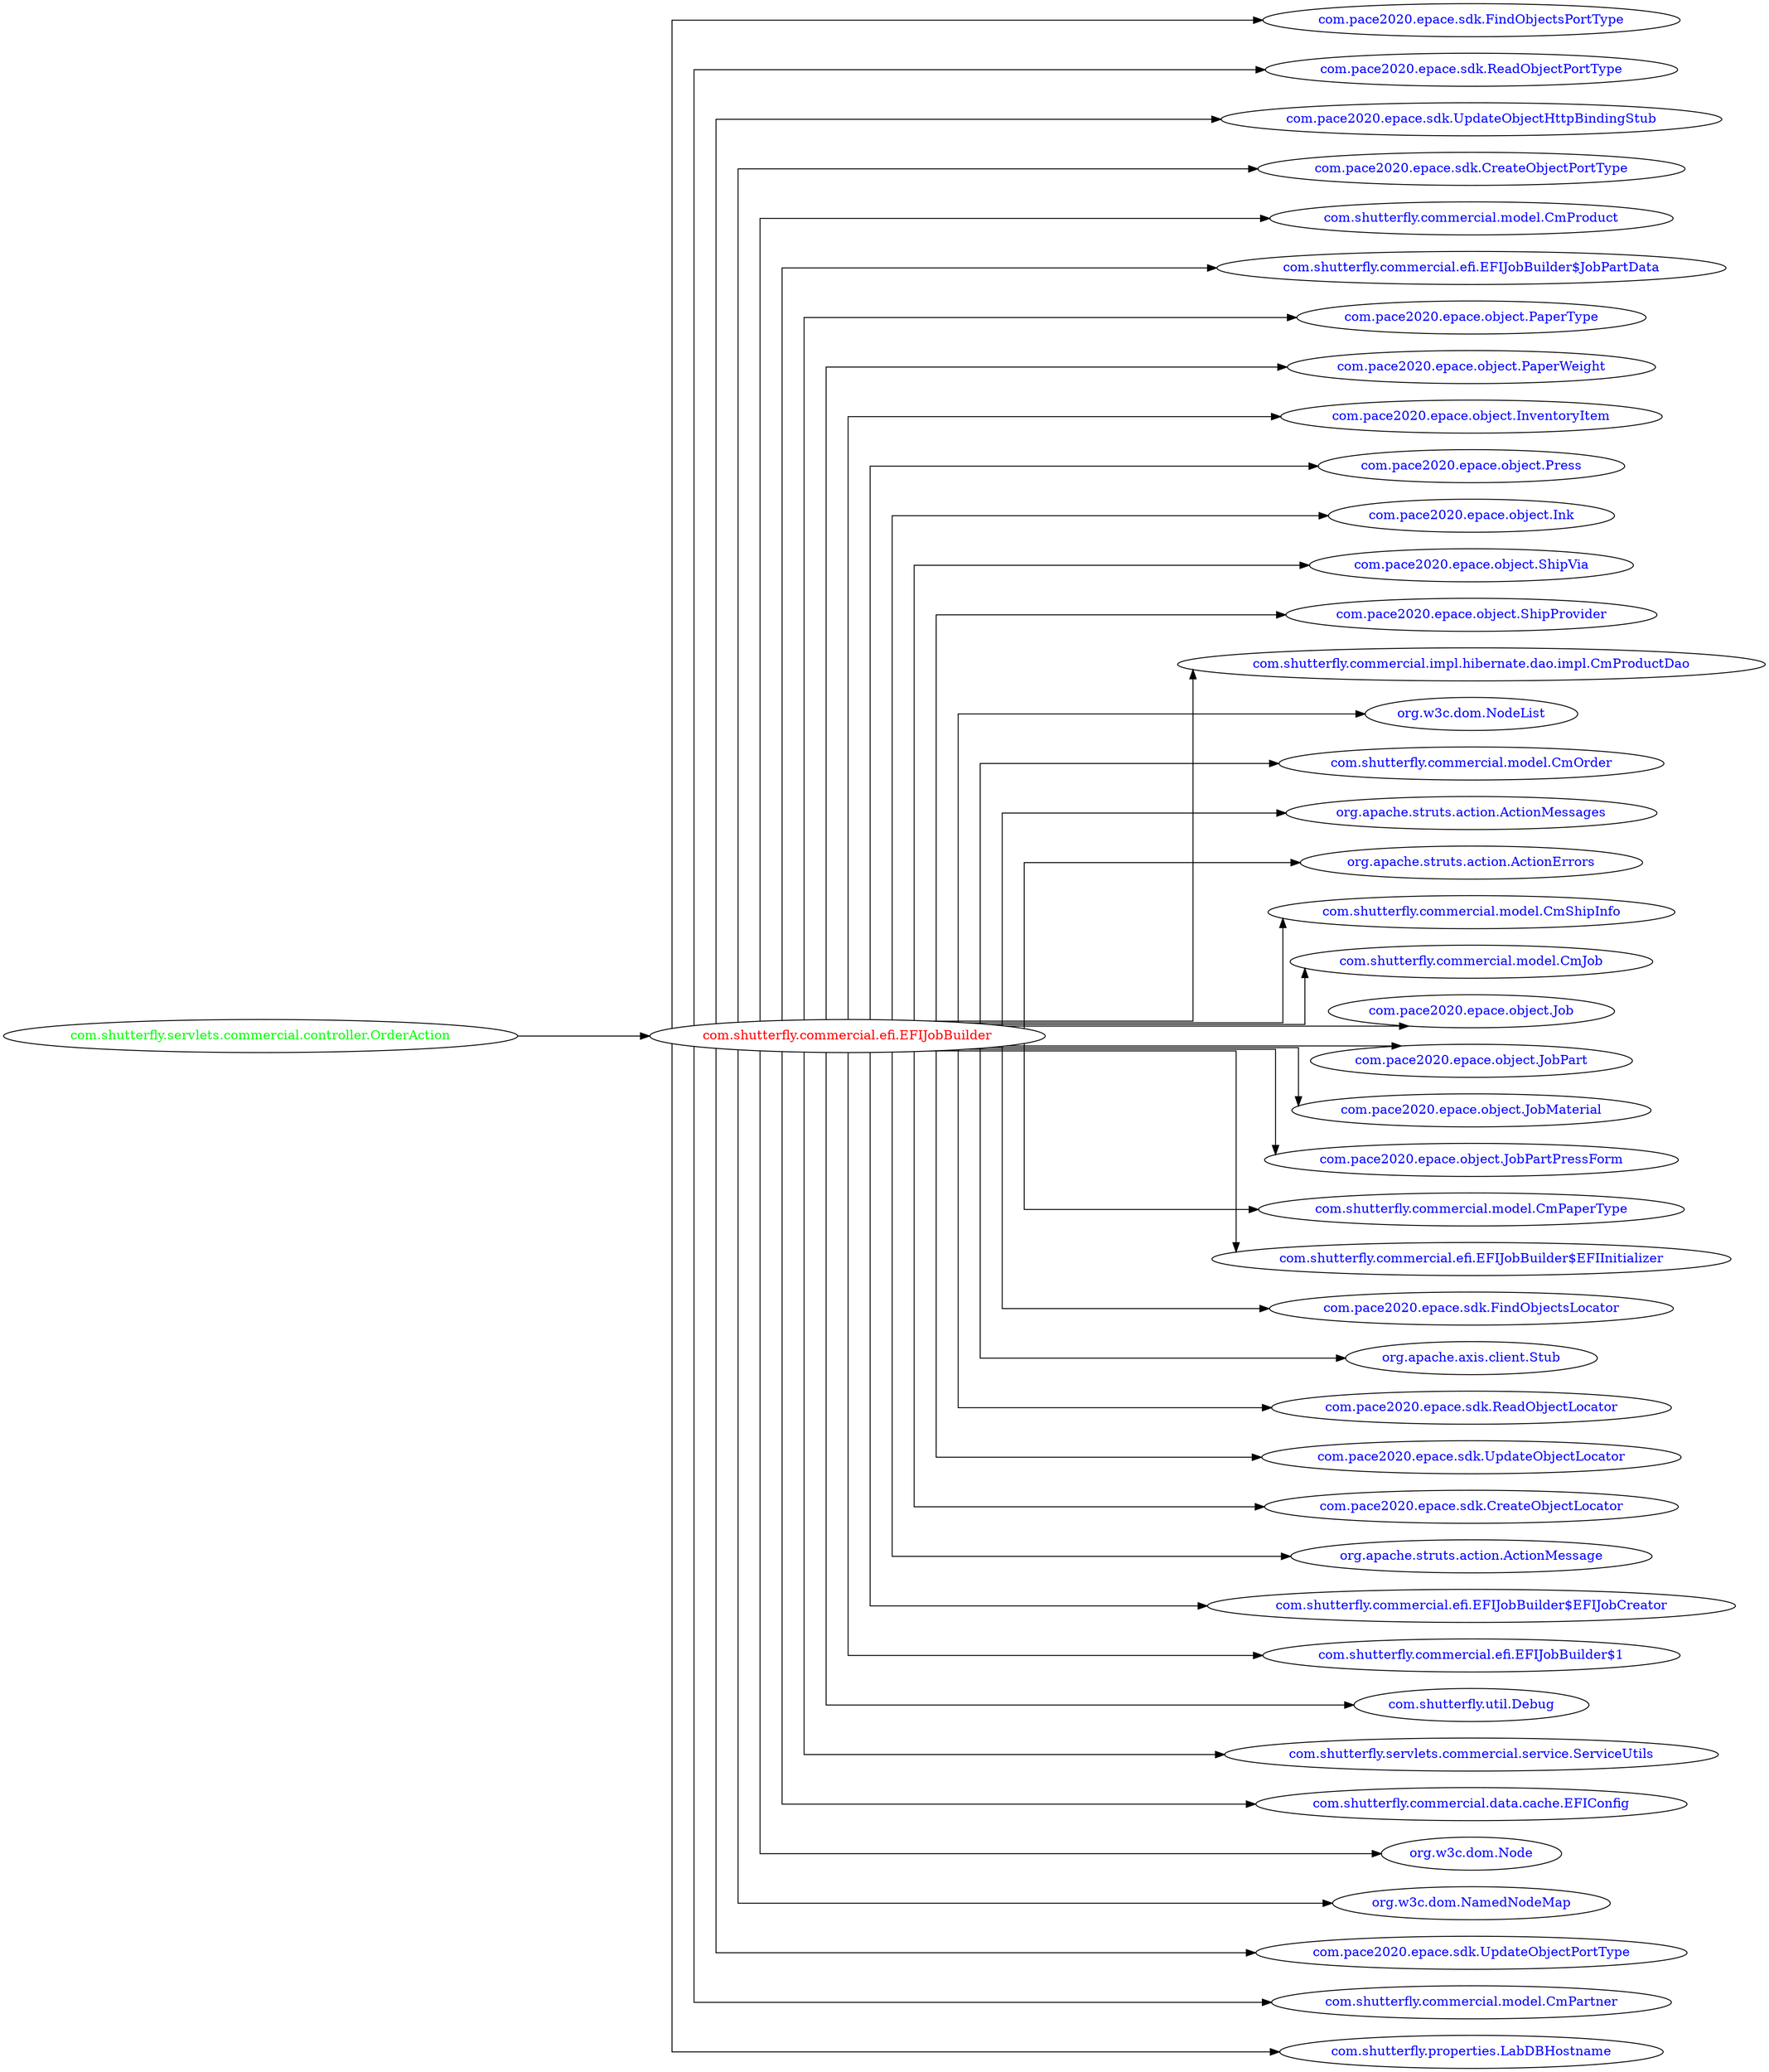 digraph dependencyGraph {
 concentrate=true;
 ranksep="2.0";
 rankdir="LR"; 
 splines="ortho";
"com.shutterfly.commercial.efi.EFIJobBuilder" [fontcolor="red"];
"com.pace2020.epace.sdk.FindObjectsPortType" [ fontcolor="blue" ];
"com.shutterfly.commercial.efi.EFIJobBuilder"->"com.pace2020.epace.sdk.FindObjectsPortType";
"com.pace2020.epace.sdk.ReadObjectPortType" [ fontcolor="blue" ];
"com.shutterfly.commercial.efi.EFIJobBuilder"->"com.pace2020.epace.sdk.ReadObjectPortType";
"com.pace2020.epace.sdk.UpdateObjectHttpBindingStub" [ fontcolor="blue" ];
"com.shutterfly.commercial.efi.EFIJobBuilder"->"com.pace2020.epace.sdk.UpdateObjectHttpBindingStub";
"com.pace2020.epace.sdk.CreateObjectPortType" [ fontcolor="blue" ];
"com.shutterfly.commercial.efi.EFIJobBuilder"->"com.pace2020.epace.sdk.CreateObjectPortType";
"com.shutterfly.commercial.model.CmProduct" [ fontcolor="blue" ];
"com.shutterfly.commercial.efi.EFIJobBuilder"->"com.shutterfly.commercial.model.CmProduct";
"com.shutterfly.commercial.efi.EFIJobBuilder$JobPartData" [ fontcolor="blue" ];
"com.shutterfly.commercial.efi.EFIJobBuilder"->"com.shutterfly.commercial.efi.EFIJobBuilder$JobPartData";
"com.pace2020.epace.object.PaperType" [ fontcolor="blue" ];
"com.shutterfly.commercial.efi.EFIJobBuilder"->"com.pace2020.epace.object.PaperType";
"com.pace2020.epace.object.PaperWeight" [ fontcolor="blue" ];
"com.shutterfly.commercial.efi.EFIJobBuilder"->"com.pace2020.epace.object.PaperWeight";
"com.pace2020.epace.object.InventoryItem" [ fontcolor="blue" ];
"com.shutterfly.commercial.efi.EFIJobBuilder"->"com.pace2020.epace.object.InventoryItem";
"com.pace2020.epace.object.Press" [ fontcolor="blue" ];
"com.shutterfly.commercial.efi.EFIJobBuilder"->"com.pace2020.epace.object.Press";
"com.pace2020.epace.object.Ink" [ fontcolor="blue" ];
"com.shutterfly.commercial.efi.EFIJobBuilder"->"com.pace2020.epace.object.Ink";
"com.pace2020.epace.object.ShipVia" [ fontcolor="blue" ];
"com.shutterfly.commercial.efi.EFIJobBuilder"->"com.pace2020.epace.object.ShipVia";
"com.pace2020.epace.object.ShipProvider" [ fontcolor="blue" ];
"com.shutterfly.commercial.efi.EFIJobBuilder"->"com.pace2020.epace.object.ShipProvider";
"com.shutterfly.commercial.impl.hibernate.dao.impl.CmProductDao" [ fontcolor="blue" ];
"com.shutterfly.commercial.efi.EFIJobBuilder"->"com.shutterfly.commercial.impl.hibernate.dao.impl.CmProductDao";
"org.w3c.dom.NodeList" [ fontcolor="blue" ];
"com.shutterfly.commercial.efi.EFIJobBuilder"->"org.w3c.dom.NodeList";
"com.shutterfly.commercial.model.CmOrder" [ fontcolor="blue" ];
"com.shutterfly.commercial.efi.EFIJobBuilder"->"com.shutterfly.commercial.model.CmOrder";
"org.apache.struts.action.ActionMessages" [ fontcolor="blue" ];
"com.shutterfly.commercial.efi.EFIJobBuilder"->"org.apache.struts.action.ActionMessages";
"org.apache.struts.action.ActionErrors" [ fontcolor="blue" ];
"com.shutterfly.commercial.efi.EFIJobBuilder"->"org.apache.struts.action.ActionErrors";
"com.shutterfly.commercial.model.CmShipInfo" [ fontcolor="blue" ];
"com.shutterfly.commercial.efi.EFIJobBuilder"->"com.shutterfly.commercial.model.CmShipInfo";
"com.shutterfly.commercial.model.CmJob" [ fontcolor="blue" ];
"com.shutterfly.commercial.efi.EFIJobBuilder"->"com.shutterfly.commercial.model.CmJob";
"com.pace2020.epace.object.Job" [ fontcolor="blue" ];
"com.shutterfly.commercial.efi.EFIJobBuilder"->"com.pace2020.epace.object.Job";
"com.pace2020.epace.object.JobPart" [ fontcolor="blue" ];
"com.shutterfly.commercial.efi.EFIJobBuilder"->"com.pace2020.epace.object.JobPart";
"com.pace2020.epace.object.JobMaterial" [ fontcolor="blue" ];
"com.shutterfly.commercial.efi.EFIJobBuilder"->"com.pace2020.epace.object.JobMaterial";
"com.pace2020.epace.object.JobPartPressForm" [ fontcolor="blue" ];
"com.shutterfly.commercial.efi.EFIJobBuilder"->"com.pace2020.epace.object.JobPartPressForm";
"com.shutterfly.commercial.model.CmPaperType" [ fontcolor="blue" ];
"com.shutterfly.commercial.efi.EFIJobBuilder"->"com.shutterfly.commercial.model.CmPaperType";
"com.shutterfly.commercial.efi.EFIJobBuilder$EFIInitializer" [ fontcolor="blue" ];
"com.shutterfly.commercial.efi.EFIJobBuilder"->"com.shutterfly.commercial.efi.EFIJobBuilder$EFIInitializer";
"com.pace2020.epace.sdk.FindObjectsLocator" [ fontcolor="blue" ];
"com.shutterfly.commercial.efi.EFIJobBuilder"->"com.pace2020.epace.sdk.FindObjectsLocator";
"org.apache.axis.client.Stub" [ fontcolor="blue" ];
"com.shutterfly.commercial.efi.EFIJobBuilder"->"org.apache.axis.client.Stub";
"com.pace2020.epace.sdk.ReadObjectLocator" [ fontcolor="blue" ];
"com.shutterfly.commercial.efi.EFIJobBuilder"->"com.pace2020.epace.sdk.ReadObjectLocator";
"com.pace2020.epace.sdk.UpdateObjectLocator" [ fontcolor="blue" ];
"com.shutterfly.commercial.efi.EFIJobBuilder"->"com.pace2020.epace.sdk.UpdateObjectLocator";
"com.pace2020.epace.sdk.CreateObjectLocator" [ fontcolor="blue" ];
"com.shutterfly.commercial.efi.EFIJobBuilder"->"com.pace2020.epace.sdk.CreateObjectLocator";
"org.apache.struts.action.ActionMessage" [ fontcolor="blue" ];
"com.shutterfly.commercial.efi.EFIJobBuilder"->"org.apache.struts.action.ActionMessage";
"com.shutterfly.commercial.efi.EFIJobBuilder$EFIJobCreator" [ fontcolor="blue" ];
"com.shutterfly.commercial.efi.EFIJobBuilder"->"com.shutterfly.commercial.efi.EFIJobBuilder$EFIJobCreator";
"com.shutterfly.commercial.efi.EFIJobBuilder$1" [ fontcolor="blue" ];
"com.shutterfly.commercial.efi.EFIJobBuilder"->"com.shutterfly.commercial.efi.EFIJobBuilder$1";
"com.shutterfly.util.Debug" [ fontcolor="blue" ];
"com.shutterfly.commercial.efi.EFIJobBuilder"->"com.shutterfly.util.Debug";
"com.shutterfly.servlets.commercial.service.ServiceUtils" [ fontcolor="blue" ];
"com.shutterfly.commercial.efi.EFIJobBuilder"->"com.shutterfly.servlets.commercial.service.ServiceUtils";
"com.shutterfly.commercial.data.cache.EFIConfig" [ fontcolor="blue" ];
"com.shutterfly.commercial.efi.EFIJobBuilder"->"com.shutterfly.commercial.data.cache.EFIConfig";
"org.w3c.dom.Node" [ fontcolor="blue" ];
"com.shutterfly.commercial.efi.EFIJobBuilder"->"org.w3c.dom.Node";
"org.w3c.dom.NamedNodeMap" [ fontcolor="blue" ];
"com.shutterfly.commercial.efi.EFIJobBuilder"->"org.w3c.dom.NamedNodeMap";
"com.pace2020.epace.sdk.UpdateObjectPortType" [ fontcolor="blue" ];
"com.shutterfly.commercial.efi.EFIJobBuilder"->"com.pace2020.epace.sdk.UpdateObjectPortType";
"com.shutterfly.commercial.model.CmPartner" [ fontcolor="blue" ];
"com.shutterfly.commercial.efi.EFIJobBuilder"->"com.shutterfly.commercial.model.CmPartner";
"com.shutterfly.properties.LabDBHostname" [ fontcolor="blue" ];
"com.shutterfly.commercial.efi.EFIJobBuilder"->"com.shutterfly.properties.LabDBHostname";
"com.shutterfly.servlets.commercial.controller.OrderAction" [ fontcolor="green" ];
"com.shutterfly.servlets.commercial.controller.OrderAction"->"com.shutterfly.commercial.efi.EFIJobBuilder";
}